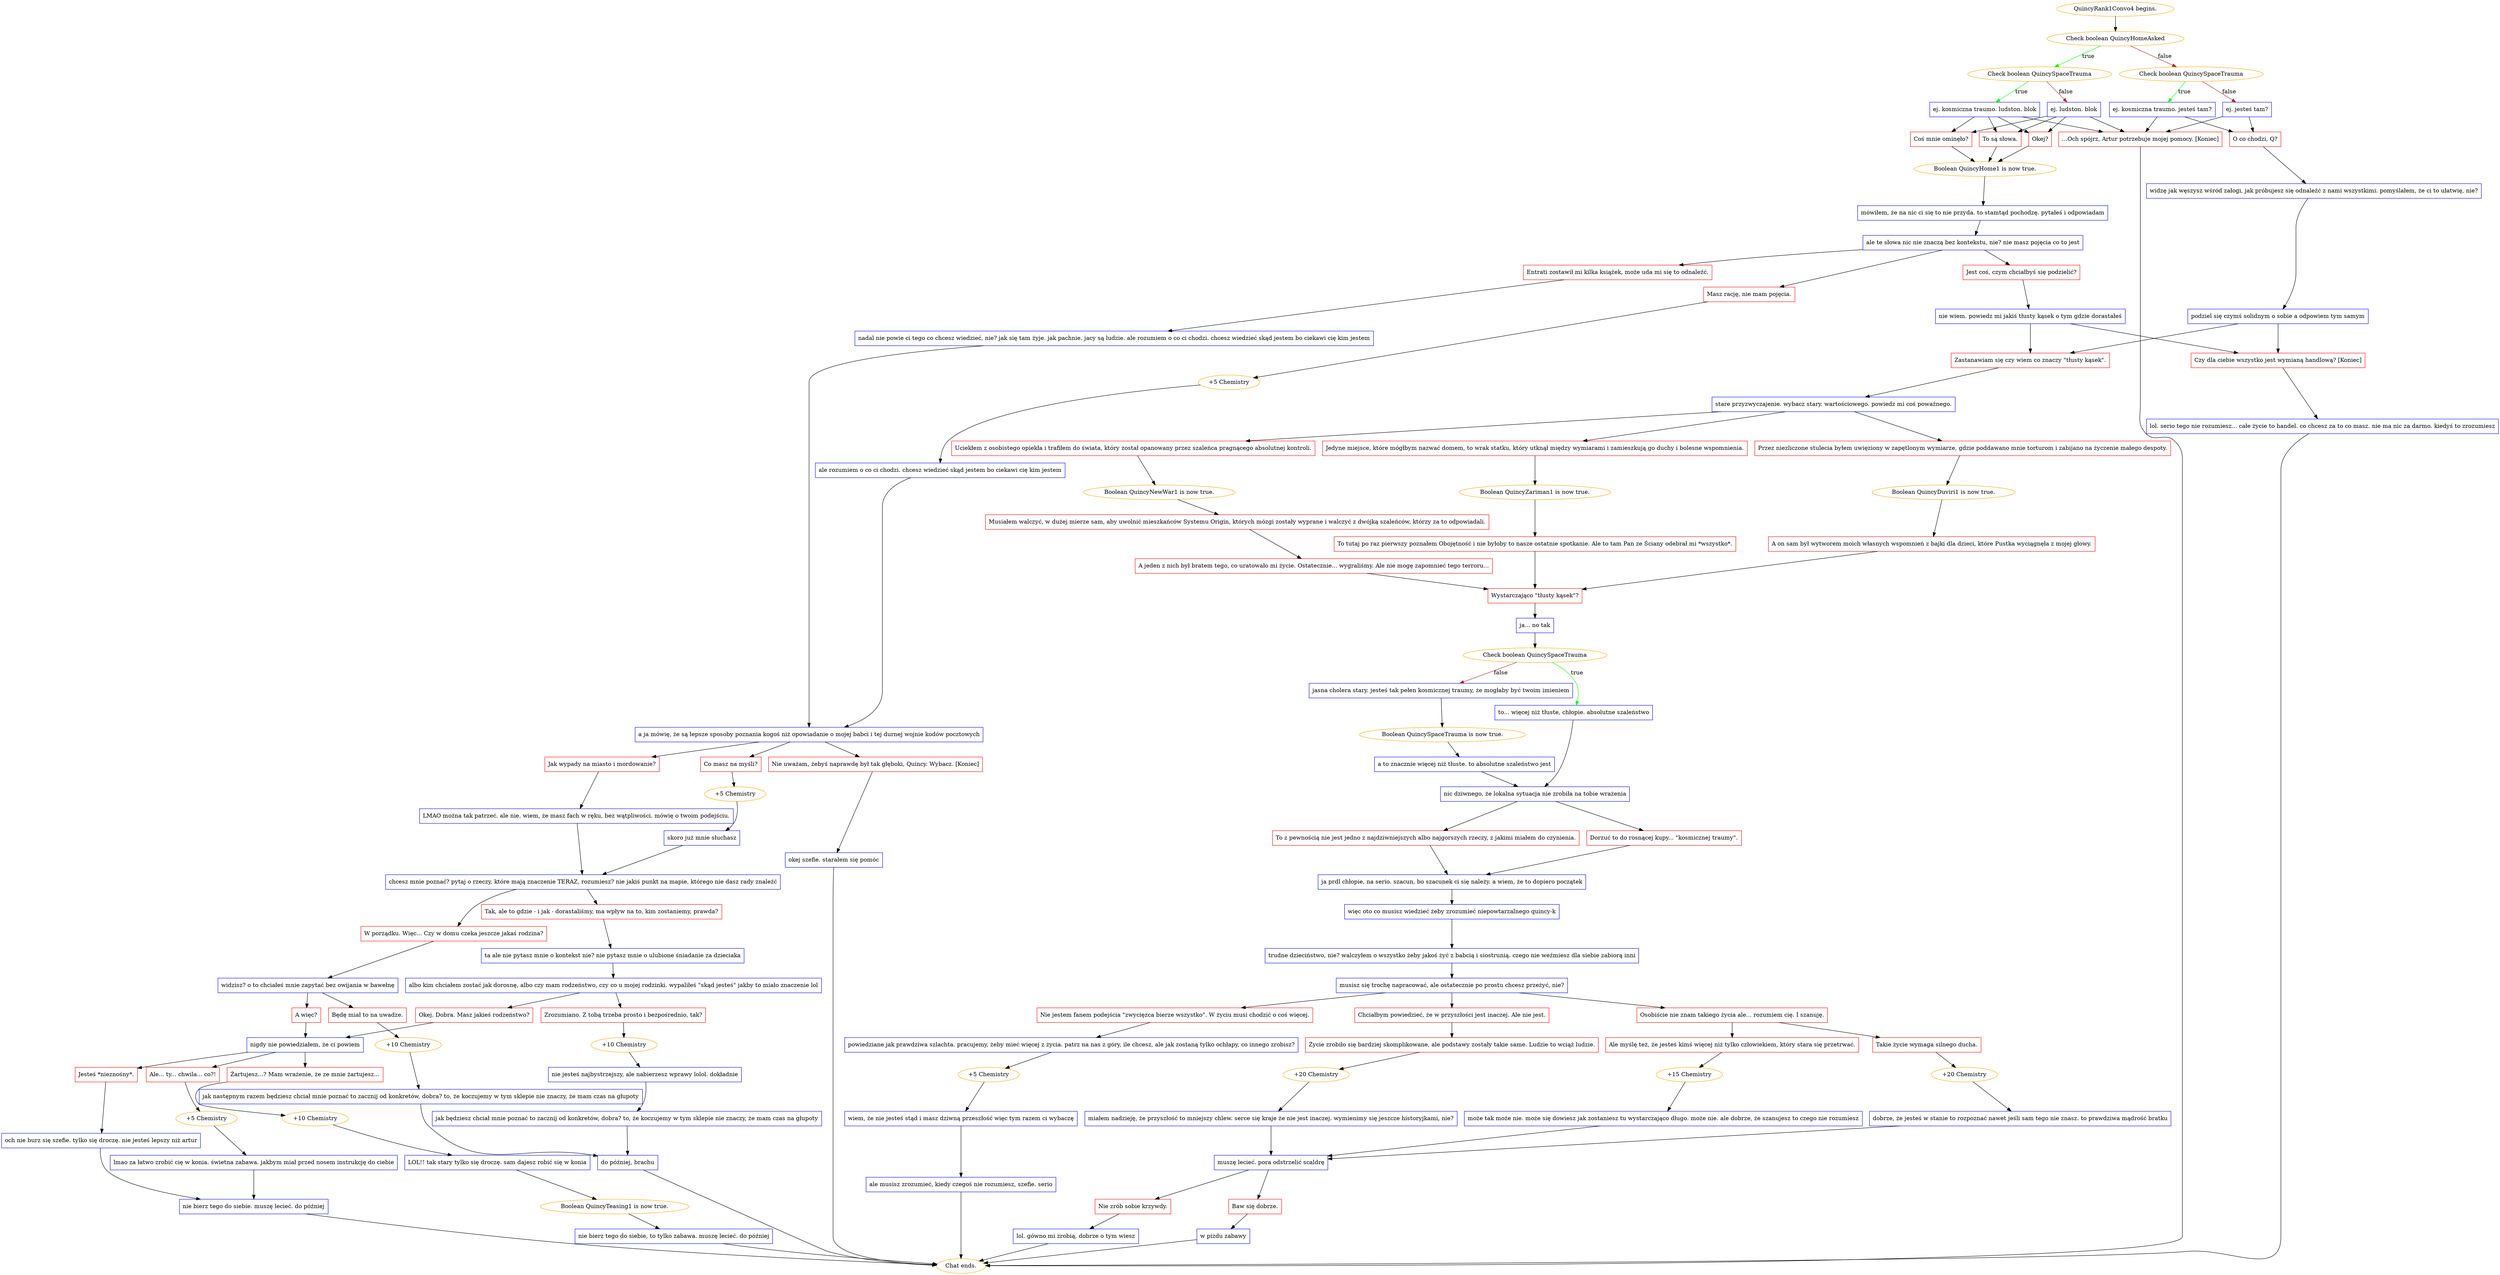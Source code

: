 digraph {
	"QuincyRank1Convo4 begins." [color=orange];
		"QuincyRank1Convo4 begins." -> j1294161024;
	j1294161024 [label="Check boolean QuincyHomeAsked",color=orange];
		j1294161024 -> j1942188630 [label=true,color=green];
		j1294161024 -> j2847950243 [label=false,color=brown];
	j1942188630 [label="Check boolean QuincySpaceTrauma",color=orange];
		j1942188630 -> j2573163548 [label=true,color=green];
		j1942188630 -> j3692089201 [label=false,color=brown];
	j2847950243 [label="Check boolean QuincySpaceTrauma",color=orange];
		j2847950243 -> j3742210641 [label=true,color=green];
		j2847950243 -> j2832716548 [label=false,color=brown];
	j2573163548 [label="ej. kosmiczna traumo. ludston. blok",shape=box,color=blue];
		j2573163548 -> j4293692138;
		j2573163548 -> j681962924;
		j2573163548 -> j400332815;
		j2573163548 -> j2170990688;
	j3692089201 [label="ej. ludston. blok",shape=box,color=blue];
		j3692089201 -> j4293692138;
		j3692089201 -> j681962924;
		j3692089201 -> j400332815;
		j3692089201 -> j2170990688;
	j3742210641 [label="ej. kosmiczna traumo. jesteś tam?",shape=box,color=blue];
		j3742210641 -> j4157756188;
		j3742210641 -> j2170990688;
	j2832716548 [label="ej. jesteś tam?",shape=box,color=blue];
		j2832716548 -> j4157756188;
		j2832716548 -> j2170990688;
	j4293692138 [label="Okej?",shape=box,color=red];
		j4293692138 -> j2990162236;
	j681962924 [label="To są słowa.",shape=box,color=red];
		j681962924 -> j2990162236;
	j400332815 [label="Coś mnie ominęło?",shape=box,color=red];
		j400332815 -> j2990162236;
	j2170990688 [label="...Och spójrz, Artur potrzebuje mojej pomocy. [Koniec]",shape=box,color=red];
		j2170990688 -> "Chat ends.";
	j4157756188 [label="O co chodzi, Q?",shape=box,color=red];
		j4157756188 -> j2948643742;
	j2990162236 [label="Boolean QuincyHome1 is now true.",color=orange];
		j2990162236 -> j2386634855;
	"Chat ends." [color=orange];
	j2948643742 [label="widzę jak węszysz wśród załogi, jak próbujesz się odnaleźć z nami wszystkimi. pomyślałem, że ci to ułatwię, nie?",shape=box,color=blue];
		j2948643742 -> j1189353618;
	j2386634855 [label="mówiłem, że na nic ci się to nie przyda. to stamtąd pochodzę. pytałeś i odpowiadam",shape=box,color=blue];
		j2386634855 -> j40483928;
	j1189353618 [label="podziel się czymś solidnym o sobie a odpowiem tym samym",shape=box,color=blue];
		j1189353618 -> j1578084471;
		j1189353618 -> j1528428398;
	j40483928 [label="ale te słowa nic nie znaczą bez kontekstu, nie? nie masz pojęcia co to jest",shape=box,color=blue];
		j40483928 -> j2782120856;
		j40483928 -> j3625012121;
		j40483928 -> j2708071459;
	j1578084471 [label="Zastanawiam się czy wiem co znaczy \"tłusty kąsek\".",shape=box,color=red];
		j1578084471 -> j2420594017;
	j1528428398 [label="Czy dla ciebie wszystko jest wymianą handlową? [Koniec]",shape=box,color=red];
		j1528428398 -> j3181007899;
	j2782120856 [label="Entrati zostawił mi kilka książek, może uda mi się to odnaleźć.",shape=box,color=red];
		j2782120856 -> j1142986181;
	j3625012121 [label="Masz rację, nie mam pojęcia.",shape=box,color=red];
		j3625012121 -> j81731858;
	j2708071459 [label="Jest coś, czym chciałbyś się podzielić?",shape=box,color=red];
		j2708071459 -> j1307213664;
	j2420594017 [label="stare przyzwyczajenie. wybacz stary. wartościowego. powiedz mi coś poważnego.",shape=box,color=blue];
		j2420594017 -> j1390514052;
		j2420594017 -> j2736260852;
		j2420594017 -> j3660536510;
	j3181007899 [label="lol. serio tego nie rozumiesz... całe życie to handel. co chcesz za to co masz. nie ma nic za darmo. kiedyś to zrozumiesz",shape=box,color=blue];
		j3181007899 -> "Chat ends.";
	j1142986181 [label="nadal nie powie ci tego co chcesz wiedzieć, nie? jak się tam żyje. jak pachnie. jacy są ludzie. ale rozumiem o co ci chodzi. chcesz wiedzieć skąd jestem bo ciekawi cię kim jestem",shape=box,color=blue];
		j1142986181 -> j547015892;
	j81731858 [label="+5 Chemistry",color=orange];
		j81731858 -> j2815890598;
	j1307213664 [label="nie wiem. powiedz mi jakiś tłusty kąsek o tym gdzie dorastałeś",shape=box,color=blue];
		j1307213664 -> j1578084471;
		j1307213664 -> j1528428398;
	j1390514052 [label="Uciekłem z osobistego opiekła i trafiłem do świata, który został opanowany przez szaleńca pragnącego absolutnej kontroli.",shape=box,color=red];
		j1390514052 -> j2518266646;
	j2736260852 [label="Jedyne miejsce, które mógłbym nazwać domem, to wrak statku, który utknął między wymiarami i zamieszkują go duchy i bolesne wspomnienia.",shape=box,color=red];
		j2736260852 -> j471993491;
	j3660536510 [label="Przez niezliczone stulecia byłem uwięziony w zapętlonym wymiarze, gdzie poddawano mnie torturom i zabijano na życzenie małego despoty.",shape=box,color=red];
		j3660536510 -> j1200100762;
	j547015892 [label="a ja mówię, że są lepsze sposoby poznania kogoś niż opowiadanie o mojej babci i tej durnej wojnie kodów pocztowych",shape=box,color=blue];
		j547015892 -> j1452322444;
		j547015892 -> j3692417812;
		j547015892 -> j942777604;
	j2815890598 [label="ale rozumiem o co ci chodzi. chcesz wiedzieć skąd jestem bo ciekawi cię kim jestem",shape=box,color=blue];
		j2815890598 -> j547015892;
	j2518266646 [label="Boolean QuincyNewWar1 is now true.",color=orange];
		j2518266646 -> j2780599550;
	j471993491 [label="Boolean QuincyZariman1 is now true.",color=orange];
		j471993491 -> j312962897;
	j1200100762 [label="Boolean QuincyDuviri1 is now true.",color=orange];
		j1200100762 -> j3077966133;
	j1452322444 [label="Jak wypady na miasto i mordowanie?",shape=box,color=red];
		j1452322444 -> j4147597065;
	j3692417812 [label="Co masz na myśli?",shape=box,color=red];
		j3692417812 -> j619017344;
	j942777604 [label="Nie uważam, żebyś naprawdę był tak głęboki, Quincy. Wybacz. [Koniec]",shape=box,color=red];
		j942777604 -> j557185711;
	j2780599550 [label="Musiałem walczyć, w dużej mierze sam, aby uwolnić mieszkańców Systemu Origin, których mózgi zostały wyprane i walczyć z dwójką szaleńców, którzy za to odpowiadali.",shape=box,color=red];
		j2780599550 -> j1599537645;
	j312962897 [label="To tutaj po raz pierwszy poznałem Obojętność i nie byłoby to nasze ostatnie spotkanie. Ale to tam Pan ze Ściany odebrał mi *wszystko*.",shape=box,color=red];
		j312962897 -> j3174049275;
	j3077966133 [label="A on sam był wytworem moich własnych wspomnień z bajki dla dzieci, które Pustka wyciągnęła z mojej głowy.",shape=box,color=red];
		j3077966133 -> j3174049275;
	j4147597065 [label="LMAO można tak patrzeć. ale nie. wiem, że masz fach w ręku, bez wątpliwości. mówię o twoim podejściu.",shape=box,color=blue];
		j4147597065 -> j2581877055;
	j619017344 [label="+5 Chemistry",color=orange];
		j619017344 -> j1579775744;
	j557185711 [label="okej szefie. starałem się pomóc",shape=box,color=blue];
		j557185711 -> "Chat ends.";
	j1599537645 [label="A jeden z nich był bratem tego, co uratowało mi życie. Ostatecznie... wygraliśmy. Ale nie mogę zapomnieć tego terroru...",shape=box,color=red];
		j1599537645 -> j3174049275;
	j3174049275 [label="Wystarczająco \"tłusty kąsek\"?",shape=box,color=red];
		j3174049275 -> j152650858;
	j2581877055 [label="chcesz mnie poznać? pytaj o rzeczy, które mają znaczenie TERAZ, rozumiesz? nie jakiś punkt na mapie, którego nie dasz rady znaleźć",shape=box,color=blue];
		j2581877055 -> j57766397;
		j2581877055 -> j525320554;
	j1579775744 [label="skoro już mnie słuchasz",shape=box,color=blue];
		j1579775744 -> j2581877055;
	j152650858 [label="ja... no tak",shape=box,color=blue];
		j152650858 -> j2685777777;
	j57766397 [label="Tak, ale to gdzie - i jak - dorastaliśmy, ma wpływ na to, kim zostaniemy, prawda?",shape=box,color=red];
		j57766397 -> j489052365;
	j525320554 [label="W porządku. Więc... Czy w domu czeka jeszcze jakaś rodzina?",shape=box,color=red];
		j525320554 -> j4030821677;
	j2685777777 [label="Check boolean QuincySpaceTrauma",color=orange];
		j2685777777 -> j2220555806 [label=true,color=green];
		j2685777777 -> j554112493 [label=false,color=brown];
	j489052365 [label="ta ale nie pytasz mnie o kontekst nie? nie pytasz mnie o ulubione śniadanie za dzieciaka",shape=box,color=blue];
		j489052365 -> j1081322079;
	j4030821677 [label="widzisz? o to chciałeś mnie zapytać bez owijania w bawełnę",shape=box,color=blue];
		j4030821677 -> j150696802;
		j4030821677 -> j1486410109;
	j2220555806 [label="to... więcej niż tłuste, chłopie. absolutne szaleństwo",shape=box,color=blue];
		j2220555806 -> j1708241317;
	j554112493 [label="jasna cholera stary. jesteś tak pełen kosmicznej traumy, że mogłaby być twoim imieniem",shape=box,color=blue];
		j554112493 -> j535636493;
	j1081322079 [label="albo kim chciałem zostać jak dorosnę, albo czy mam rodzeństwo, czy co u mojej rodzinki. wypaliłeś \"skąd jesteś\" jakby to miało znaczenie lol",shape=box,color=blue];
		j1081322079 -> j3832125724;
		j1081322079 -> j419478189;
	j150696802 [label="A więc?",shape=box,color=red];
		j150696802 -> j501551716;
	j1486410109 [label="Będę miał to na uwadze.",shape=box,color=red];
		j1486410109 -> j4205210791;
	j1708241317 [label="nic dziwnego, że lokalna sytuacja nie zrobiła na tobie wrażenia",shape=box,color=blue];
		j1708241317 -> j942864213;
		j1708241317 -> j3433907901;
	j535636493 [label="Boolean QuincySpaceTrauma is now true.",color=orange];
		j535636493 -> j2186275888;
	j3832125724 [label="Zrozumiano. Z tobą trzeba prosto i bezpośrednio, tak?",shape=box,color=red];
		j3832125724 -> j3520542438;
	j419478189 [label="Okej. Dobra. Masz jakieś rodzeństwo?",shape=box,color=red];
		j419478189 -> j501551716;
	j501551716 [label="nigdy nie powiedziałem, że ci powiem",shape=box,color=blue];
		j501551716 -> j2723639442;
		j501551716 -> j3726536436;
		j501551716 -> j2420595778;
	j4205210791 [label="+10 Chemistry",color=orange];
		j4205210791 -> j3814190029;
	j942864213 [label="To z pewnością nie jest jedno z najdziwniejszych albo najgorszych rzeczy, z jakimi miałem do czynienia.",shape=box,color=red];
		j942864213 -> j4290930301;
	j3433907901 [label="Dorzuć to do rosnącej kupy... \"kosmicznej traumy\".",shape=box,color=red];
		j3433907901 -> j4290930301;
	j2186275888 [label="a to znacznie więcej niż tłuste. to absolutne szaleństwo jest",shape=box,color=blue];
		j2186275888 -> j1708241317;
	j3520542438 [label="+10 Chemistry",color=orange];
		j3520542438 -> j2074727815;
	j2723639442 [label="Ale... ty... chwila... co?!",shape=box,color=red];
		j2723639442 -> j741870902;
	j3726536436 [label="Żartujesz...? Mam wrażenie, że ze mnie żartujesz...",shape=box,color=red];
		j3726536436 -> j2411747177;
	j2420595778 [label="Jesteś *nieznośny*.",shape=box,color=red];
		j2420595778 -> j4269413275;
	j3814190029 [label="jak następnym razem będziesz chciał mnie poznać to zacznij od konkretów, dobra? to, że koczujemy w tym sklepie nie znaczy, że mam czas na głupoty",shape=box,color=blue];
		j3814190029 -> j680340198;
	j4290930301 [label="ja prdl chłopie, na serio. szacun, bo szacunek ci się należy. a wiem, że to dopiero początek",shape=box,color=blue];
		j4290930301 -> j1505229632;
	j2074727815 [label="nie jesteś najbystrzejszy, ale nabierzesz wprawy lolol. dokładnie",shape=box,color=blue];
		j2074727815 -> j379081853;
	j741870902 [label="+5 Chemistry",color=orange];
		j741870902 -> j1424391573;
	j2411747177 [label="+10 Chemistry",color=orange];
		j2411747177 -> j1537220240;
	j4269413275 [label="och nie burz się szefie. tylko się droczę. nie jesteś lepszy niż artur",shape=box,color=blue];
		j4269413275 -> j1446096659;
	j680340198 [label="do później, brachu",shape=box,color=blue];
		j680340198 -> "Chat ends.";
	j1505229632 [label="więc oto co musisz wiedzieć żeby zrozumieć niepowtarzalnego quincy-k",shape=box,color=blue];
		j1505229632 -> j1949687124;
	j379081853 [label="jak będziesz chciał mnie poznać to zacznij od konkretów, dobra? to, że koczujemy w tym sklepie nie znaczy, że mam czas na głupoty",shape=box,color=blue];
		j379081853 -> j680340198;
	j1424391573 [label="lmao za łatwo zrobić cię w konia. świetna zabawa. jakbym miał przed nosem instrukcję do ciebie",shape=box,color=blue];
		j1424391573 -> j1446096659;
	j1537220240 [label="LOL!! tak stary tylko się droczę. sam dajesz robić się w konia",shape=box,color=blue];
		j1537220240 -> j1774375957;
	j1446096659 [label="nie bierz tego do siebie. muszę lecieć. do później",shape=box,color=blue];
		j1446096659 -> "Chat ends.";
	j1949687124 [label="trudne dzieciństwo, nie? walczyłem o wszystko żeby jakoś żyć z babcią i siostrunią. czego nie weźmiesz dla siebie zabiorą inni",shape=box,color=blue];
		j1949687124 -> j2416166740;
	j1774375957 [label="Boolean QuincyTeasing1 is now true.",color=orange];
		j1774375957 -> j4113197563;
	j2416166740 [label="musisz się trochę napracować, ale ostatecznie po prostu chcesz przeżyć, nie?",shape=box,color=blue];
		j2416166740 -> j2335943435;
		j2416166740 -> j3681438325;
		j2416166740 -> j3089390013;
	j4113197563 [label="nie bierz tego do siebie, to tylko zabawa. muszę lecieć. do później",shape=box,color=blue];
		j4113197563 -> "Chat ends.";
	j2335943435 [label="Chciałbym powiedzieć, że w przyszłości jest inaczej. Ale nie jest.",shape=box,color=red];
		j2335943435 -> j3218410297;
	j3681438325 [label="Osobiście nie znam takiego życia ale... rozumiem cię. I szanuję.",shape=box,color=red];
		j3681438325 -> j2388204354;
		j3681438325 -> j4136785104;
	j3089390013 [label="Nie jestem fanem podejścia \"zwycięzca bierze wszystko\". W życiu musi chodzić o coś więcej.",shape=box,color=red];
		j3089390013 -> j4195517683;
	j3218410297 [label="Życie zrobiło się bardziej skomplikowane, ale podstawy zostały takie same. Ludzie to wciąż ludzie.",shape=box,color=red];
		j3218410297 -> j776729993;
	j2388204354 [label="Ale myślę też, że jesteś kimś więcej niż tylko człowiekiem, który stara się przetrwać.",shape=box,color=red];
		j2388204354 -> j1768025069;
	j4136785104 [label="Takie życie wymaga silnego ducha.",shape=box,color=red];
		j4136785104 -> j3477377638;
	j4195517683 [label="powiedziane jak prawdziwa szlachta. pracujemy, żeby mieć więcej z życia. patrz na nas z góry, ile chcesz, ale jak zostaną tylko ochłapy, co innego zrobisz?",shape=box,color=blue];
		j4195517683 -> j4124776666;
	j776729993 [label="+20 Chemistry",color=orange];
		j776729993 -> j2854422010;
	j1768025069 [label="+15 Chemistry",color=orange];
		j1768025069 -> j1496710121;
	j3477377638 [label="+20 Chemistry",color=orange];
		j3477377638 -> j3559272728;
	j4124776666 [label="+5 Chemistry",color=orange];
		j4124776666 -> j2580368922;
	j2854422010 [label="miałem nadzieję, że przyszłość to mniejszy chlew. serce się kraje że nie jest inaczej. wymienimy się jeszcze historyjkami, nie?",shape=box,color=blue];
		j2854422010 -> j1871742296;
	j1496710121 [label="może tak może nie. może się dowiesz jak zostaniesz tu wystarczająco długo. może nie. ale dobrze, że szanujesz to czego nie rozumiesz",shape=box,color=blue];
		j1496710121 -> j1871742296;
	j3559272728 [label="dobrze, że jesteś w stanie to rozpoznać nawet jeśli sam tego nie znasz. to prawdziwa mądrość bratku",shape=box,color=blue];
		j3559272728 -> j1871742296;
	j2580368922 [label="wiem, że nie jesteś stąd i masz dziwną przeszłość więc tym razem ci wybaczę",shape=box,color=blue];
		j2580368922 -> j1782868686;
	j1871742296 [label="muszę lecieć. pora odstrzelić scaldrę",shape=box,color=blue];
		j1871742296 -> j2880102538;
		j1871742296 -> j1129453387;
	j1782868686 [label="ale musisz zrozumieć, kiedy czegoś nie rozumiesz, szefie. serio",shape=box,color=blue];
		j1782868686 -> "Chat ends.";
	j2880102538 [label="Baw się dobrze.",shape=box,color=red];
		j2880102538 -> j2279744094;
	j1129453387 [label="Nie zrób sobie krzywdy.",shape=box,color=red];
		j1129453387 -> j839568176;
	j2279744094 [label="w pizdu zabawy",shape=box,color=blue];
		j2279744094 -> "Chat ends.";
	j839568176 [label="lol. gówno mi zrobią, dobrze o tym wiesz",shape=box,color=blue];
		j839568176 -> "Chat ends.";
}